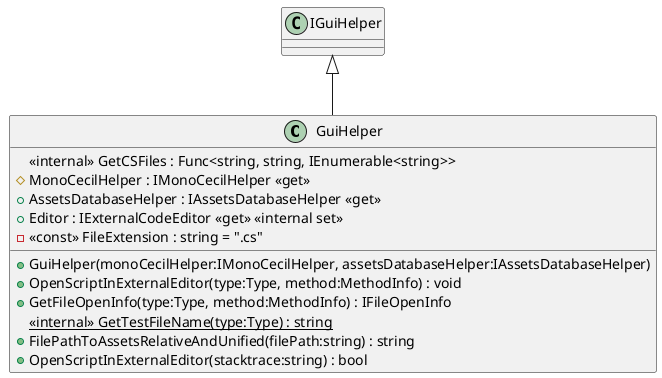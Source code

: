 @startuml
class GuiHelper {
    + GuiHelper(monoCecilHelper:IMonoCecilHelper, assetsDatabaseHelper:IAssetsDatabaseHelper)
    <<internal>> GetCSFiles : Func<string, string, IEnumerable<string>>
    # MonoCecilHelper : IMonoCecilHelper <<get>>
    + AssetsDatabaseHelper : IAssetsDatabaseHelper <<get>>
    + Editor : IExternalCodeEditor <<get>> <<internal set>>
    - <<const>> FileExtension : string = ".cs"
    + OpenScriptInExternalEditor(type:Type, method:MethodInfo) : void
    + GetFileOpenInfo(type:Type, method:MethodInfo) : IFileOpenInfo
    <<internal>> {static} GetTestFileName(type:Type) : string
    + FilePathToAssetsRelativeAndUnified(filePath:string) : string
    + OpenScriptInExternalEditor(stacktrace:string) : bool
}
IGuiHelper <|-- GuiHelper
@enduml
